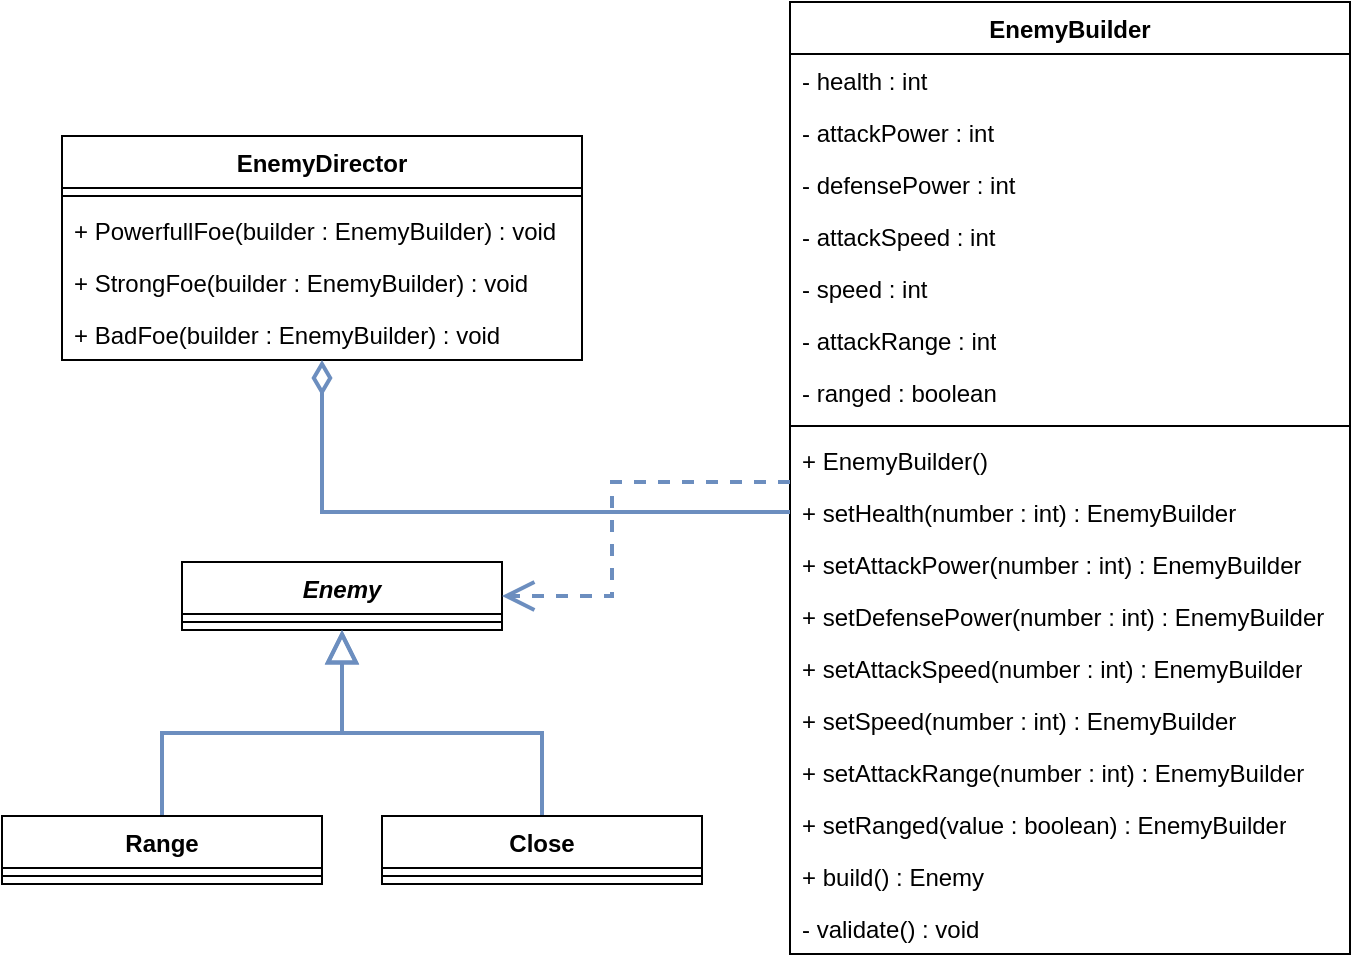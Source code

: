 <mxfile version="26.2.15">
  <diagram id="C5RBs43oDa-KdzZeNtuy" name="Page-1">
    <mxGraphModel dx="452" dy="858" grid="1" gridSize="10" guides="1" tooltips="1" connect="1" arrows="1" fold="1" page="1" pageScale="1" pageWidth="827" pageHeight="1169" math="0" shadow="0">
      <root>
        <mxCell id="WIyWlLk6GJQsqaUBKTNV-0" />
        <mxCell id="WIyWlLk6GJQsqaUBKTNV-1" parent="WIyWlLk6GJQsqaUBKTNV-0" />
        <mxCell id="-sgYSQU4tFjS7iFEakyH-0" value="EnemyDirector" style="swimlane;fontStyle=1;align=center;verticalAlign=top;childLayout=stackLayout;horizontal=1;startSize=26;horizontalStack=0;resizeParent=1;resizeParentMax=0;resizeLast=0;collapsible=1;marginBottom=0;whiteSpace=wrap;html=1;" parent="WIyWlLk6GJQsqaUBKTNV-1" vertex="1">
          <mxGeometry x="50" y="517" width="260" height="112" as="geometry" />
        </mxCell>
        <mxCell id="-sgYSQU4tFjS7iFEakyH-2" value="" style="line;strokeWidth=1;fillColor=none;align=left;verticalAlign=middle;spacingTop=-1;spacingLeft=3;spacingRight=3;rotatable=0;labelPosition=right;points=[];portConstraint=eastwest;strokeColor=inherit;" parent="-sgYSQU4tFjS7iFEakyH-0" vertex="1">
          <mxGeometry y="26" width="260" height="8" as="geometry" />
        </mxCell>
        <mxCell id="-sgYSQU4tFjS7iFEakyH-3" value="+ PowerfullFoe(builder : EnemyBuilder) : void" style="text;strokeColor=none;fillColor=none;align=left;verticalAlign=top;spacingLeft=4;spacingRight=4;overflow=hidden;rotatable=0;points=[[0,0.5],[1,0.5]];portConstraint=eastwest;whiteSpace=wrap;html=1;" parent="-sgYSQU4tFjS7iFEakyH-0" vertex="1">
          <mxGeometry y="34" width="260" height="26" as="geometry" />
        </mxCell>
        <mxCell id="-sgYSQU4tFjS7iFEakyH-17" value="+ StrongFoe(builder : EnemyBuilder) : void" style="text;strokeColor=none;fillColor=none;align=left;verticalAlign=top;spacingLeft=4;spacingRight=4;overflow=hidden;rotatable=0;points=[[0,0.5],[1,0.5]];portConstraint=eastwest;whiteSpace=wrap;html=1;" parent="-sgYSQU4tFjS7iFEakyH-0" vertex="1">
          <mxGeometry y="60" width="260" height="26" as="geometry" />
        </mxCell>
        <mxCell id="-sgYSQU4tFjS7iFEakyH-18" value="+ BadFoe(builder : EnemyBuilder) : void" style="text;strokeColor=none;fillColor=none;align=left;verticalAlign=top;spacingLeft=4;spacingRight=4;overflow=hidden;rotatable=0;points=[[0,0.5],[1,0.5]];portConstraint=eastwest;whiteSpace=wrap;html=1;" parent="-sgYSQU4tFjS7iFEakyH-0" vertex="1">
          <mxGeometry y="86" width="260" height="26" as="geometry" />
        </mxCell>
        <mxCell id="-sgYSQU4tFjS7iFEakyH-4" value="EnemyBuilder" style="swimlane;fontStyle=1;align=center;verticalAlign=top;childLayout=stackLayout;horizontal=1;startSize=26;horizontalStack=0;resizeParent=1;resizeParentMax=0;resizeLast=0;collapsible=1;marginBottom=0;whiteSpace=wrap;html=1;" parent="WIyWlLk6GJQsqaUBKTNV-1" vertex="1">
          <mxGeometry x="414" y="450" width="280" height="476" as="geometry" />
        </mxCell>
        <mxCell id="-sgYSQU4tFjS7iFEakyH-30" value="- health : int" style="text;strokeColor=none;fillColor=none;align=left;verticalAlign=top;spacingLeft=4;spacingRight=4;overflow=hidden;rotatable=0;points=[[0,0.5],[1,0.5]];portConstraint=eastwest;whiteSpace=wrap;html=1;" parent="-sgYSQU4tFjS7iFEakyH-4" vertex="1">
          <mxGeometry y="26" width="280" height="26" as="geometry" />
        </mxCell>
        <mxCell id="-sgYSQU4tFjS7iFEakyH-35" value="- attackPower : int" style="text;strokeColor=none;fillColor=none;align=left;verticalAlign=top;spacingLeft=4;spacingRight=4;overflow=hidden;rotatable=0;points=[[0,0.5],[1,0.5]];portConstraint=eastwest;whiteSpace=wrap;html=1;" parent="-sgYSQU4tFjS7iFEakyH-4" vertex="1">
          <mxGeometry y="52" width="280" height="26" as="geometry" />
        </mxCell>
        <mxCell id="-sgYSQU4tFjS7iFEakyH-34" value="- defensePower : int" style="text;strokeColor=none;fillColor=none;align=left;verticalAlign=top;spacingLeft=4;spacingRight=4;overflow=hidden;rotatable=0;points=[[0,0.5],[1,0.5]];portConstraint=eastwest;whiteSpace=wrap;html=1;" parent="-sgYSQU4tFjS7iFEakyH-4" vertex="1">
          <mxGeometry y="78" width="280" height="26" as="geometry" />
        </mxCell>
        <mxCell id="-sgYSQU4tFjS7iFEakyH-36" value="- attackSpeed : int" style="text;strokeColor=none;fillColor=none;align=left;verticalAlign=top;spacingLeft=4;spacingRight=4;overflow=hidden;rotatable=0;points=[[0,0.5],[1,0.5]];portConstraint=eastwest;whiteSpace=wrap;html=1;" parent="-sgYSQU4tFjS7iFEakyH-4" vertex="1">
          <mxGeometry y="104" width="280" height="26" as="geometry" />
        </mxCell>
        <mxCell id="-sgYSQU4tFjS7iFEakyH-33" value="- speed : int" style="text;strokeColor=none;fillColor=none;align=left;verticalAlign=top;spacingLeft=4;spacingRight=4;overflow=hidden;rotatable=0;points=[[0,0.5],[1,0.5]];portConstraint=eastwest;whiteSpace=wrap;html=1;" parent="-sgYSQU4tFjS7iFEakyH-4" vertex="1">
          <mxGeometry y="130" width="280" height="26" as="geometry" />
        </mxCell>
        <mxCell id="-sgYSQU4tFjS7iFEakyH-32" value="- attackRange : int" style="text;strokeColor=none;fillColor=none;align=left;verticalAlign=top;spacingLeft=4;spacingRight=4;overflow=hidden;rotatable=0;points=[[0,0.5],[1,0.5]];portConstraint=eastwest;whiteSpace=wrap;html=1;" parent="-sgYSQU4tFjS7iFEakyH-4" vertex="1">
          <mxGeometry y="156" width="280" height="26" as="geometry" />
        </mxCell>
        <mxCell id="-sgYSQU4tFjS7iFEakyH-37" value="- ranged : boolean" style="text;strokeColor=none;fillColor=none;align=left;verticalAlign=top;spacingLeft=4;spacingRight=4;overflow=hidden;rotatable=0;points=[[0,0.5],[1,0.5]];portConstraint=eastwest;whiteSpace=wrap;html=1;" parent="-sgYSQU4tFjS7iFEakyH-4" vertex="1">
          <mxGeometry y="182" width="280" height="26" as="geometry" />
        </mxCell>
        <mxCell id="-sgYSQU4tFjS7iFEakyH-5" value="" style="line;strokeWidth=1;fillColor=none;align=left;verticalAlign=middle;spacingTop=-1;spacingLeft=3;spacingRight=3;rotatable=0;labelPosition=right;points=[];portConstraint=eastwest;strokeColor=inherit;" parent="-sgYSQU4tFjS7iFEakyH-4" vertex="1">
          <mxGeometry y="208" width="280" height="8" as="geometry" />
        </mxCell>
        <mxCell id="-sgYSQU4tFjS7iFEakyH-31" value="+ EnemyBuilder()" style="text;strokeColor=none;fillColor=none;align=left;verticalAlign=top;spacingLeft=4;spacingRight=4;overflow=hidden;rotatable=0;points=[[0,0.5],[1,0.5]];portConstraint=eastwest;whiteSpace=wrap;html=1;" parent="-sgYSQU4tFjS7iFEakyH-4" vertex="1">
          <mxGeometry y="216" width="280" height="26" as="geometry" />
        </mxCell>
        <mxCell id="-sgYSQU4tFjS7iFEakyH-6" value="+ setHealth(number : int) : EnemyBuilder" style="text;strokeColor=none;fillColor=none;align=left;verticalAlign=top;spacingLeft=4;spacingRight=4;overflow=hidden;rotatable=0;points=[[0,0.5],[1,0.5]];portConstraint=eastwest;whiteSpace=wrap;html=1;" parent="-sgYSQU4tFjS7iFEakyH-4" vertex="1">
          <mxGeometry y="242" width="280" height="26" as="geometry" />
        </mxCell>
        <mxCell id="-sgYSQU4tFjS7iFEakyH-22" value="+ setAttackPower(number : int) : EnemyBuilder" style="text;strokeColor=none;fillColor=none;align=left;verticalAlign=top;spacingLeft=4;spacingRight=4;overflow=hidden;rotatable=0;points=[[0,0.5],[1,0.5]];portConstraint=eastwest;whiteSpace=wrap;html=1;" parent="-sgYSQU4tFjS7iFEakyH-4" vertex="1">
          <mxGeometry y="268" width="280" height="26" as="geometry" />
        </mxCell>
        <mxCell id="-sgYSQU4tFjS7iFEakyH-23" value="+ setDefensePower(number : int) : EnemyBuilder" style="text;strokeColor=none;fillColor=none;align=left;verticalAlign=top;spacingLeft=4;spacingRight=4;overflow=hidden;rotatable=0;points=[[0,0.5],[1,0.5]];portConstraint=eastwest;whiteSpace=wrap;html=1;" parent="-sgYSQU4tFjS7iFEakyH-4" vertex="1">
          <mxGeometry y="294" width="280" height="26" as="geometry" />
        </mxCell>
        <mxCell id="-sgYSQU4tFjS7iFEakyH-24" value="+ setAttackSpeed(number : int) : EnemyBuilder" style="text;strokeColor=none;fillColor=none;align=left;verticalAlign=top;spacingLeft=4;spacingRight=4;overflow=hidden;rotatable=0;points=[[0,0.5],[1,0.5]];portConstraint=eastwest;whiteSpace=wrap;html=1;" parent="-sgYSQU4tFjS7iFEakyH-4" vertex="1">
          <mxGeometry y="320" width="280" height="26" as="geometry" />
        </mxCell>
        <mxCell id="-sgYSQU4tFjS7iFEakyH-25" value="+ setSpeed(number : int) : EnemyBuilder" style="text;strokeColor=none;fillColor=none;align=left;verticalAlign=top;spacingLeft=4;spacingRight=4;overflow=hidden;rotatable=0;points=[[0,0.5],[1,0.5]];portConstraint=eastwest;whiteSpace=wrap;html=1;" parent="-sgYSQU4tFjS7iFEakyH-4" vertex="1">
          <mxGeometry y="346" width="280" height="26" as="geometry" />
        </mxCell>
        <mxCell id="-sgYSQU4tFjS7iFEakyH-26" value="+ setAttackRange(number : int) : EnemyBuilder" style="text;strokeColor=none;fillColor=none;align=left;verticalAlign=top;spacingLeft=4;spacingRight=4;overflow=hidden;rotatable=0;points=[[0,0.5],[1,0.5]];portConstraint=eastwest;whiteSpace=wrap;html=1;" parent="-sgYSQU4tFjS7iFEakyH-4" vertex="1">
          <mxGeometry y="372" width="280" height="26" as="geometry" />
        </mxCell>
        <mxCell id="-sgYSQU4tFjS7iFEakyH-27" value="+ setRanged(value : boolean) : EnemyBuilder" style="text;strokeColor=none;fillColor=none;align=left;verticalAlign=top;spacingLeft=4;spacingRight=4;overflow=hidden;rotatable=0;points=[[0,0.5],[1,0.5]];portConstraint=eastwest;whiteSpace=wrap;html=1;" parent="-sgYSQU4tFjS7iFEakyH-4" vertex="1">
          <mxGeometry y="398" width="280" height="26" as="geometry" />
        </mxCell>
        <mxCell id="-sgYSQU4tFjS7iFEakyH-29" value="+ build() : Enemy" style="text;strokeColor=none;fillColor=none;align=left;verticalAlign=top;spacingLeft=4;spacingRight=4;overflow=hidden;rotatable=0;points=[[0,0.5],[1,0.5]];portConstraint=eastwest;whiteSpace=wrap;html=1;" parent="-sgYSQU4tFjS7iFEakyH-4" vertex="1">
          <mxGeometry y="424" width="280" height="26" as="geometry" />
        </mxCell>
        <mxCell id="-sgYSQU4tFjS7iFEakyH-28" value="- validate() : void" style="text;strokeColor=none;fillColor=none;align=left;verticalAlign=top;spacingLeft=4;spacingRight=4;overflow=hidden;rotatable=0;points=[[0,0.5],[1,0.5]];portConstraint=eastwest;whiteSpace=wrap;html=1;" parent="-sgYSQU4tFjS7iFEakyH-4" vertex="1">
          <mxGeometry y="450" width="280" height="26" as="geometry" />
        </mxCell>
        <mxCell id="-sgYSQU4tFjS7iFEakyH-7" value="&lt;i&gt;Enemy&lt;/i&gt;" style="swimlane;fontStyle=1;align=center;verticalAlign=top;childLayout=stackLayout;horizontal=1;startSize=26;horizontalStack=0;resizeParent=1;resizeParentMax=0;resizeLast=0;collapsible=1;marginBottom=0;whiteSpace=wrap;html=1;" parent="WIyWlLk6GJQsqaUBKTNV-1" vertex="1">
          <mxGeometry x="110" y="730" width="160" height="34" as="geometry" />
        </mxCell>
        <mxCell id="-sgYSQU4tFjS7iFEakyH-8" value="" style="line;strokeWidth=1;fillColor=none;align=left;verticalAlign=middle;spacingTop=-1;spacingLeft=3;spacingRight=3;rotatable=0;labelPosition=right;points=[];portConstraint=eastwest;strokeColor=inherit;" parent="-sgYSQU4tFjS7iFEakyH-7" vertex="1">
          <mxGeometry y="26" width="160" height="8" as="geometry" />
        </mxCell>
        <mxCell id="-sgYSQU4tFjS7iFEakyH-15" style="edgeStyle=orthogonalEdgeStyle;rounded=0;orthogonalLoop=1;jettySize=auto;html=1;exitX=0.5;exitY=0;exitDx=0;exitDy=0;fillColor=#dae8fc;strokeColor=#6c8ebf;strokeWidth=2;endSize=12;startSize=12;endArrow=block;endFill=0;" parent="WIyWlLk6GJQsqaUBKTNV-1" source="-sgYSQU4tFjS7iFEakyH-10" target="-sgYSQU4tFjS7iFEakyH-7" edge="1">
          <mxGeometry relative="1" as="geometry" />
        </mxCell>
        <mxCell id="-sgYSQU4tFjS7iFEakyH-10" value="Range" style="swimlane;fontStyle=1;align=center;verticalAlign=top;childLayout=stackLayout;horizontal=1;startSize=26;horizontalStack=0;resizeParent=1;resizeParentMax=0;resizeLast=0;collapsible=1;marginBottom=0;whiteSpace=wrap;html=1;" parent="WIyWlLk6GJQsqaUBKTNV-1" vertex="1">
          <mxGeometry x="20" y="857" width="160" height="34" as="geometry" />
        </mxCell>
        <mxCell id="-sgYSQU4tFjS7iFEakyH-11" value="" style="line;strokeWidth=1;fillColor=none;align=left;verticalAlign=middle;spacingTop=-1;spacingLeft=3;spacingRight=3;rotatable=0;labelPosition=right;points=[];portConstraint=eastwest;strokeColor=inherit;" parent="-sgYSQU4tFjS7iFEakyH-10" vertex="1">
          <mxGeometry y="26" width="160" height="8" as="geometry" />
        </mxCell>
        <mxCell id="-sgYSQU4tFjS7iFEakyH-16" style="edgeStyle=orthogonalEdgeStyle;shape=connector;rounded=0;orthogonalLoop=1;jettySize=auto;html=1;exitX=0.5;exitY=0;exitDx=0;exitDy=0;strokeColor=#6c8ebf;strokeWidth=2;align=center;verticalAlign=middle;fontFamily=Helvetica;fontSize=11;fontColor=default;labelBackgroundColor=default;startSize=12;endArrow=block;endSize=12;fillColor=#dae8fc;endFill=0;" parent="WIyWlLk6GJQsqaUBKTNV-1" source="-sgYSQU4tFjS7iFEakyH-12" target="-sgYSQU4tFjS7iFEakyH-7" edge="1">
          <mxGeometry relative="1" as="geometry" />
        </mxCell>
        <mxCell id="-sgYSQU4tFjS7iFEakyH-12" value="&lt;span&gt;Close&lt;/span&gt;" style="swimlane;fontStyle=1;align=center;verticalAlign=top;childLayout=stackLayout;horizontal=1;startSize=26;horizontalStack=0;resizeParent=1;resizeParentMax=0;resizeLast=0;collapsible=1;marginBottom=0;whiteSpace=wrap;html=1;" parent="WIyWlLk6GJQsqaUBKTNV-1" vertex="1">
          <mxGeometry x="210" y="857" width="160" height="34" as="geometry" />
        </mxCell>
        <mxCell id="-sgYSQU4tFjS7iFEakyH-13" value="" style="line;strokeWidth=1;fillColor=none;align=left;verticalAlign=middle;spacingTop=-1;spacingLeft=3;spacingRight=3;rotatable=0;labelPosition=right;points=[];portConstraint=eastwest;strokeColor=inherit;" parent="-sgYSQU4tFjS7iFEakyH-12" vertex="1">
          <mxGeometry y="26" width="160" height="8" as="geometry" />
        </mxCell>
        <mxCell id="-sgYSQU4tFjS7iFEakyH-20" style="edgeStyle=orthogonalEdgeStyle;shape=connector;rounded=0;orthogonalLoop=1;jettySize=auto;html=1;exitX=0;exitY=0.5;exitDx=0;exitDy=0;strokeColor=#6c8ebf;strokeWidth=2;align=center;verticalAlign=middle;fontFamily=Helvetica;fontSize=11;fontColor=default;labelBackgroundColor=default;startSize=12;endArrow=diamondThin;endSize=12;fillColor=#dae8fc;endFill=0;" parent="WIyWlLk6GJQsqaUBKTNV-1" source="-sgYSQU4tFjS7iFEakyH-6" target="-sgYSQU4tFjS7iFEakyH-0" edge="1">
          <mxGeometry relative="1" as="geometry" />
        </mxCell>
        <mxCell id="-sgYSQU4tFjS7iFEakyH-21" style="edgeStyle=orthogonalEdgeStyle;shape=connector;rounded=0;orthogonalLoop=1;jettySize=auto;html=1;strokeColor=#6c8ebf;strokeWidth=2;align=center;verticalAlign=middle;fontFamily=Helvetica;fontSize=11;fontColor=default;labelBackgroundColor=default;startSize=12;endArrow=open;endSize=12;fillColor=#dae8fc;dashed=1;endFill=0;" parent="WIyWlLk6GJQsqaUBKTNV-1" source="-sgYSQU4tFjS7iFEakyH-4" target="-sgYSQU4tFjS7iFEakyH-7" edge="1">
          <mxGeometry relative="1" as="geometry">
            <mxPoint x="505" y="886" as="sourcePoint" />
            <Array as="points">
              <mxPoint x="325" y="690" />
              <mxPoint x="325" y="747" />
            </Array>
          </mxGeometry>
        </mxCell>
      </root>
    </mxGraphModel>
  </diagram>
</mxfile>
